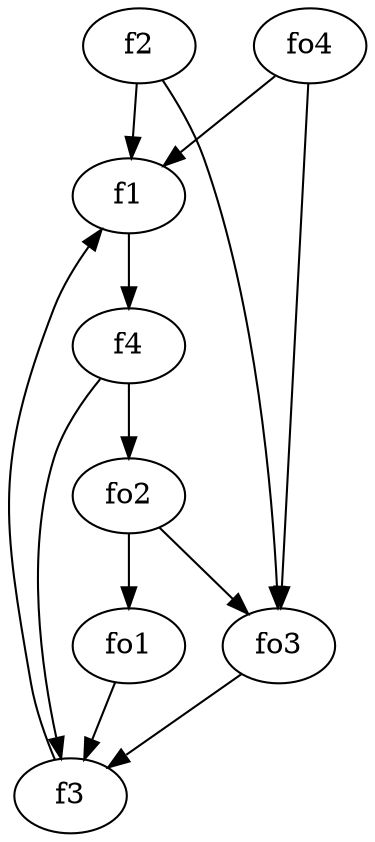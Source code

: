 strict digraph  {
f1;
f2;
f3;
f4;
fo1;
fo2;
fo3;
fo4;
f1 -> f4  [weight=2];
f2 -> f1  [weight=2];
f2 -> fo3  [weight=2];
f3 -> f1  [weight=2];
f4 -> f3  [weight=2];
f4 -> fo2  [weight=2];
fo1 -> f3  [weight=2];
fo2 -> fo1  [weight=2];
fo2 -> fo3  [weight=2];
fo3 -> f3  [weight=2];
fo4 -> f1  [weight=2];
fo4 -> fo3  [weight=2];
}

